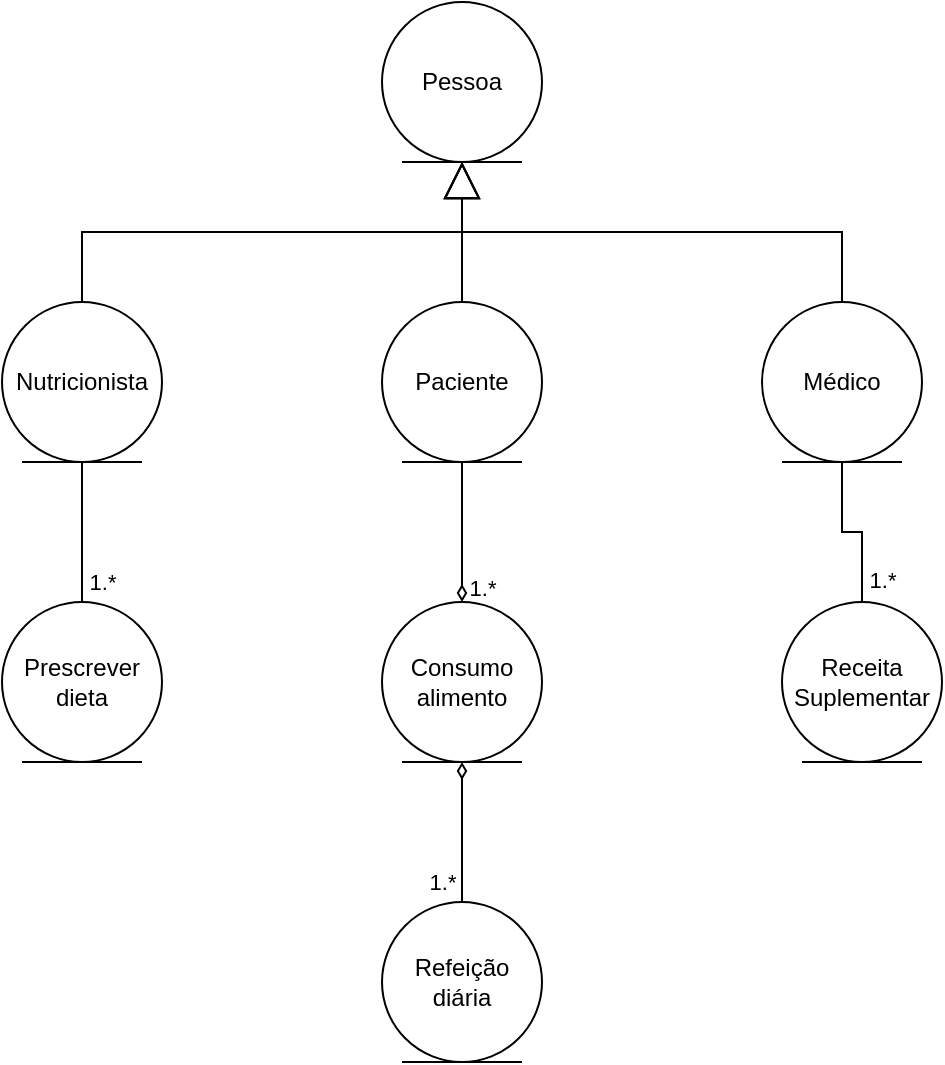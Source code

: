 <mxfile version="27.0.6">
  <diagram name="Página-1" id="nXQz9VLSLlL5GwqTy-l1">
    <mxGraphModel dx="655" dy="383" grid="1" gridSize="10" guides="1" tooltips="1" connect="1" arrows="1" fold="1" page="1" pageScale="1" pageWidth="827" pageHeight="1169" math="0" shadow="0" adaptiveColors="none">
      <root>
        <mxCell id="0" />
        <mxCell id="1" parent="0" />
        <mxCell id="yfyngpZ6kTW5o_8SKnOL-1" value="Pessoa" style="ellipse;shape=umlEntity;whiteSpace=wrap;html=1;" parent="1" vertex="1">
          <mxGeometry x="380" y="80" width="80" height="80" as="geometry" />
        </mxCell>
        <mxCell id="yfyngpZ6kTW5o_8SKnOL-2" value="Nutricionista" style="ellipse;shape=umlEntity;whiteSpace=wrap;html=1;" parent="1" vertex="1">
          <mxGeometry x="190" y="230" width="80" height="80" as="geometry" />
        </mxCell>
        <mxCell id="yfyngpZ6kTW5o_8SKnOL-25" value="" style="edgeStyle=orthogonalEdgeStyle;rounded=0;orthogonalLoop=1;jettySize=auto;html=1;endArrow=diamondThin;endFill=0;" parent="1" source="yfyngpZ6kTW5o_8SKnOL-3" target="yfyngpZ6kTW5o_8SKnOL-6" edge="1">
          <mxGeometry relative="1" as="geometry" />
        </mxCell>
        <mxCell id="yfyngpZ6kTW5o_8SKnOL-26" value="1.*" style="edgeLabel;html=1;align=center;verticalAlign=middle;resizable=0;points=[];" parent="yfyngpZ6kTW5o_8SKnOL-25" vertex="1" connectable="0">
          <mxGeometry x="0.797" y="1" relative="1" as="geometry">
            <mxPoint x="9" as="offset" />
          </mxGeometry>
        </mxCell>
        <mxCell id="yfyngpZ6kTW5o_8SKnOL-3" value="Paciente" style="ellipse;shape=umlEntity;whiteSpace=wrap;html=1;" parent="1" vertex="1">
          <mxGeometry x="380" y="230" width="80" height="80" as="geometry" />
        </mxCell>
        <mxCell id="yfyngpZ6kTW5o_8SKnOL-4" value="Médico" style="ellipse;shape=umlEntity;whiteSpace=wrap;html=1;" parent="1" vertex="1">
          <mxGeometry x="570" y="230" width="80" height="80" as="geometry" />
        </mxCell>
        <mxCell id="yfyngpZ6kTW5o_8SKnOL-19" value="" style="edgeStyle=orthogonalEdgeStyle;rounded=0;orthogonalLoop=1;jettySize=auto;html=1;endArrow=none;startFill=0;" parent="1" source="yfyngpZ6kTW5o_8SKnOL-5" target="yfyngpZ6kTW5o_8SKnOL-2" edge="1">
          <mxGeometry relative="1" as="geometry" />
        </mxCell>
        <mxCell id="yfyngpZ6kTW5o_8SKnOL-20" value="1.*" style="edgeLabel;html=1;align=center;verticalAlign=middle;resizable=0;points=[];" parent="yfyngpZ6kTW5o_8SKnOL-19" vertex="1" connectable="0">
          <mxGeometry x="-0.333" relative="1" as="geometry">
            <mxPoint x="10" y="13" as="offset" />
          </mxGeometry>
        </mxCell>
        <mxCell id="yfyngpZ6kTW5o_8SKnOL-5" value="Prescrever&lt;div&gt;dieta&lt;/div&gt;" style="ellipse;shape=umlEntity;whiteSpace=wrap;html=1;" parent="1" vertex="1">
          <mxGeometry x="190" y="380" width="80" height="80" as="geometry" />
        </mxCell>
        <mxCell id="yfyngpZ6kTW5o_8SKnOL-6" value="Consumo&lt;div&gt;alimento&lt;/div&gt;" style="ellipse;shape=umlEntity;whiteSpace=wrap;html=1;" parent="1" vertex="1">
          <mxGeometry x="380" y="380" width="80" height="80" as="geometry" />
        </mxCell>
        <mxCell id="yfyngpZ6kTW5o_8SKnOL-21" value="" style="edgeStyle=orthogonalEdgeStyle;rounded=0;orthogonalLoop=1;jettySize=auto;html=1;endArrow=none;startFill=0;" parent="1" source="yfyngpZ6kTW5o_8SKnOL-7" target="yfyngpZ6kTW5o_8SKnOL-4" edge="1">
          <mxGeometry relative="1" as="geometry" />
        </mxCell>
        <mxCell id="yfyngpZ6kTW5o_8SKnOL-22" value="1.*" style="edgeLabel;html=1;align=center;verticalAlign=middle;resizable=0;points=[];" parent="yfyngpZ6kTW5o_8SKnOL-21" vertex="1" connectable="0">
          <mxGeometry x="-0.794" relative="1" as="geometry">
            <mxPoint x="10" y="-3" as="offset" />
          </mxGeometry>
        </mxCell>
        <mxCell id="yfyngpZ6kTW5o_8SKnOL-7" value="Receita&lt;div&gt;Suplementar&lt;/div&gt;" style="ellipse;shape=umlEntity;whiteSpace=wrap;html=1;" parent="1" vertex="1">
          <mxGeometry x="580" y="380" width="80" height="80" as="geometry" />
        </mxCell>
        <mxCell id="yfyngpZ6kTW5o_8SKnOL-8" value="" style="endArrow=block;endSize=16;endFill=0;html=1;rounded=0;entryX=0.5;entryY=1;entryDx=0;entryDy=0;exitX=0.5;exitY=0;exitDx=0;exitDy=0;edgeStyle=orthogonalEdgeStyle;" parent="1" source="yfyngpZ6kTW5o_8SKnOL-2" target="yfyngpZ6kTW5o_8SKnOL-1" edge="1">
          <mxGeometry width="160" relative="1" as="geometry">
            <mxPoint x="360" y="340" as="sourcePoint" />
            <mxPoint x="520" y="340" as="targetPoint" />
          </mxGeometry>
        </mxCell>
        <mxCell id="yfyngpZ6kTW5o_8SKnOL-9" value="" style="endArrow=block;endSize=16;endFill=0;html=1;rounded=0;entryX=0.5;entryY=1;entryDx=0;entryDy=0;exitX=0.5;exitY=0;exitDx=0;exitDy=0;" parent="1" source="yfyngpZ6kTW5o_8SKnOL-3" target="yfyngpZ6kTW5o_8SKnOL-1" edge="1">
          <mxGeometry width="160" relative="1" as="geometry">
            <mxPoint x="240" y="240" as="sourcePoint" />
            <mxPoint x="430" y="170" as="targetPoint" />
          </mxGeometry>
        </mxCell>
        <mxCell id="yfyngpZ6kTW5o_8SKnOL-10" value="" style="endArrow=block;endSize=16;endFill=0;html=1;rounded=0;entryX=0.5;entryY=1;entryDx=0;entryDy=0;exitX=0.5;exitY=0;exitDx=0;exitDy=0;edgeStyle=orthogonalEdgeStyle;" parent="1" source="yfyngpZ6kTW5o_8SKnOL-4" target="yfyngpZ6kTW5o_8SKnOL-1" edge="1">
          <mxGeometry width="160" relative="1" as="geometry">
            <mxPoint x="670" y="220" as="sourcePoint" />
            <mxPoint x="490" y="160" as="targetPoint" />
          </mxGeometry>
        </mxCell>
        <mxCell id="yfyngpZ6kTW5o_8SKnOL-24" value="" style="edgeStyle=orthogonalEdgeStyle;rounded=0;orthogonalLoop=1;jettySize=auto;html=1;endArrow=diamondThin;endFill=0;" parent="1" source="yfyngpZ6kTW5o_8SKnOL-23" target="yfyngpZ6kTW5o_8SKnOL-6" edge="1">
          <mxGeometry relative="1" as="geometry" />
        </mxCell>
        <mxCell id="yfyngpZ6kTW5o_8SKnOL-27" value="1.*" style="edgeLabel;html=1;align=center;verticalAlign=middle;resizable=0;points=[];" parent="yfyngpZ6kTW5o_8SKnOL-24" vertex="1" connectable="0">
          <mxGeometry x="-0.794" y="1" relative="1" as="geometry">
            <mxPoint x="-9" y="-3" as="offset" />
          </mxGeometry>
        </mxCell>
        <mxCell id="yfyngpZ6kTW5o_8SKnOL-23" value="Refeição&lt;div&gt;diária&lt;/div&gt;" style="ellipse;shape=umlEntity;whiteSpace=wrap;html=1;" parent="1" vertex="1">
          <mxGeometry x="380" y="530" width="80" height="80" as="geometry" />
        </mxCell>
      </root>
    </mxGraphModel>
  </diagram>
</mxfile>
